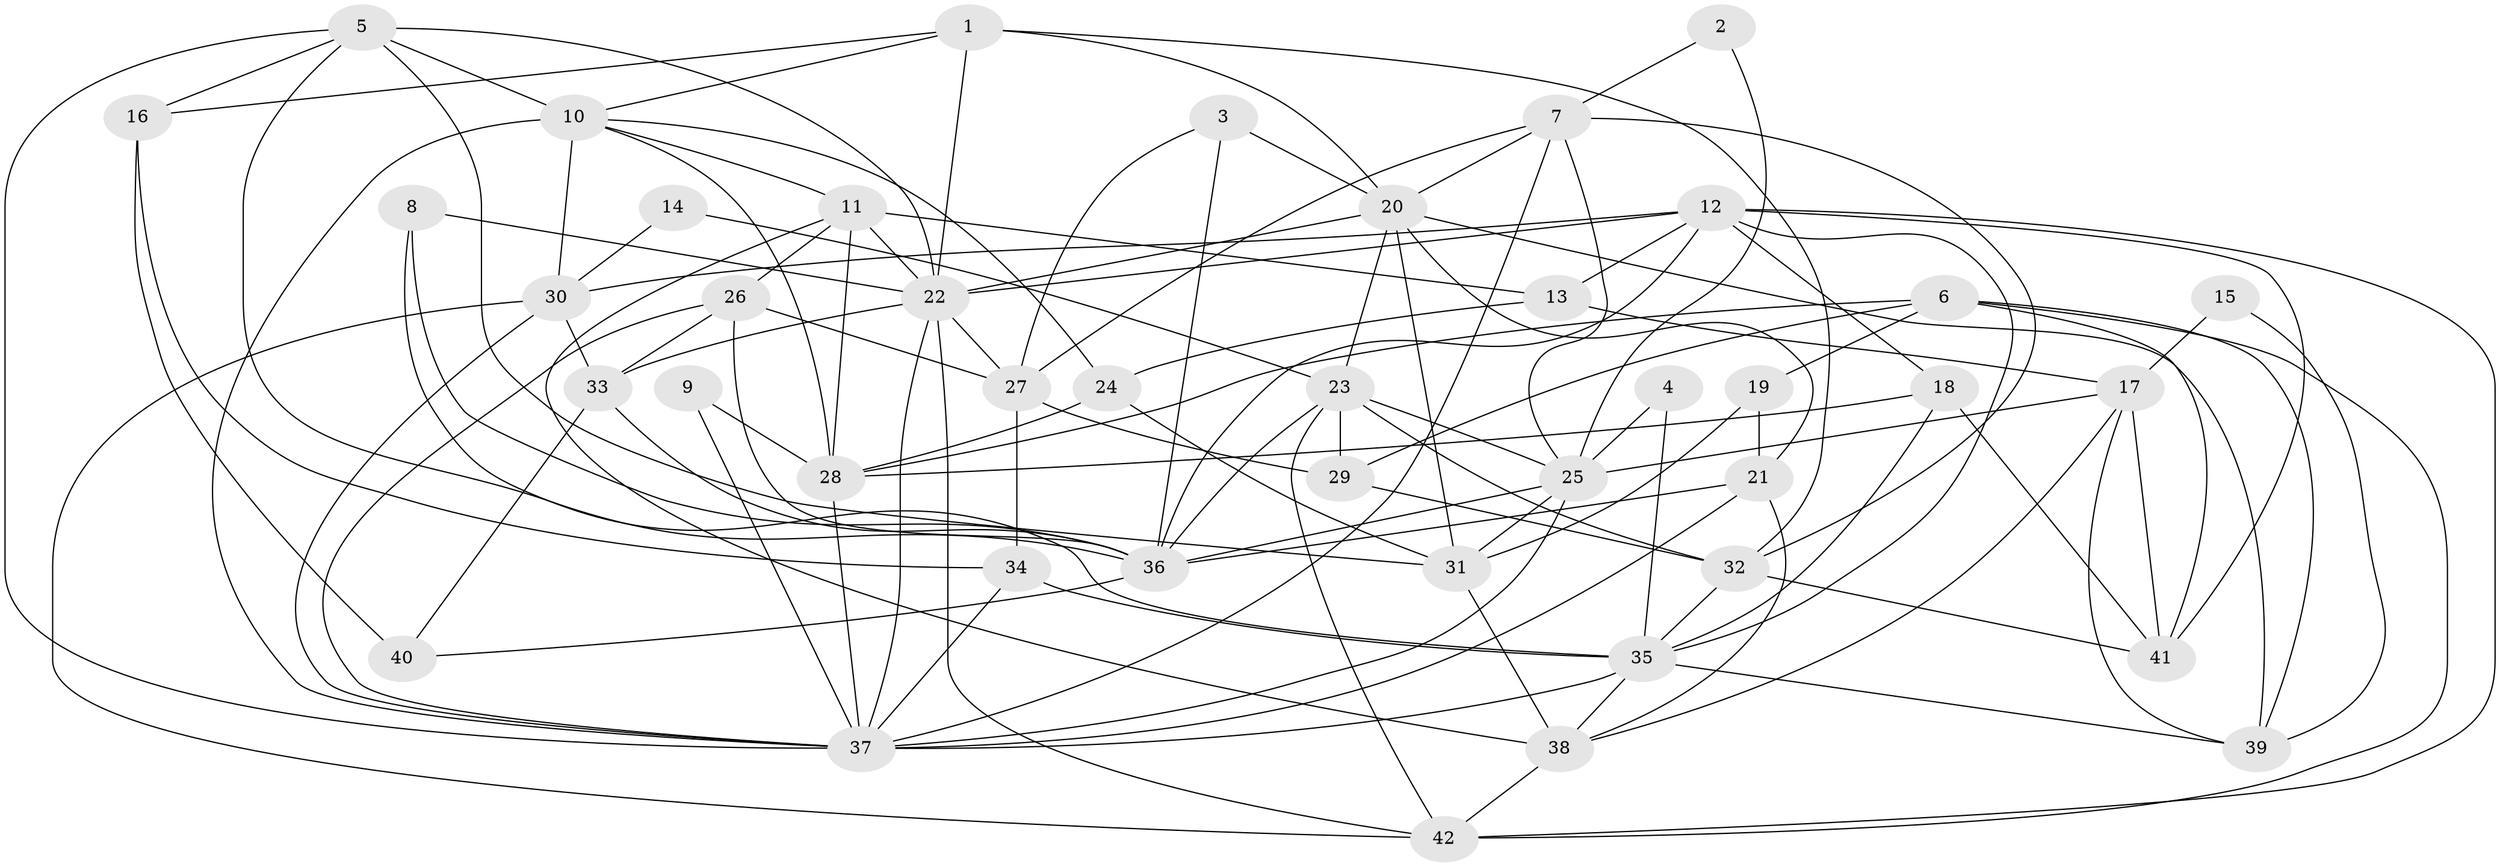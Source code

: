 // original degree distribution, {4: 0.2891566265060241, 2: 0.18072289156626506, 5: 0.18072289156626506, 7: 0.024096385542168676, 6: 0.12048192771084337, 3: 0.1927710843373494, 9: 0.012048192771084338}
// Generated by graph-tools (version 1.1) at 2025/50/03/09/25 03:50:05]
// undirected, 42 vertices, 114 edges
graph export_dot {
graph [start="1"]
  node [color=gray90,style=filled];
  1;
  2;
  3;
  4;
  5;
  6;
  7;
  8;
  9;
  10;
  11;
  12;
  13;
  14;
  15;
  16;
  17;
  18;
  19;
  20;
  21;
  22;
  23;
  24;
  25;
  26;
  27;
  28;
  29;
  30;
  31;
  32;
  33;
  34;
  35;
  36;
  37;
  38;
  39;
  40;
  41;
  42;
  1 -- 10 [weight=1.0];
  1 -- 16 [weight=1.0];
  1 -- 20 [weight=1.0];
  1 -- 22 [weight=1.0];
  1 -- 32 [weight=1.0];
  2 -- 7 [weight=1.0];
  2 -- 25 [weight=1.0];
  3 -- 20 [weight=1.0];
  3 -- 27 [weight=1.0];
  3 -- 36 [weight=1.0];
  4 -- 25 [weight=1.0];
  4 -- 35 [weight=1.0];
  5 -- 10 [weight=1.0];
  5 -- 16 [weight=1.0];
  5 -- 22 [weight=1.0];
  5 -- 31 [weight=1.0];
  5 -- 36 [weight=1.0];
  5 -- 37 [weight=1.0];
  6 -- 19 [weight=1.0];
  6 -- 28 [weight=1.0];
  6 -- 29 [weight=1.0];
  6 -- 39 [weight=1.0];
  6 -- 41 [weight=1.0];
  6 -- 42 [weight=1.0];
  7 -- 20 [weight=1.0];
  7 -- 25 [weight=1.0];
  7 -- 27 [weight=1.0];
  7 -- 32 [weight=1.0];
  7 -- 37 [weight=1.0];
  8 -- 22 [weight=1.0];
  8 -- 35 [weight=1.0];
  8 -- 36 [weight=1.0];
  9 -- 28 [weight=1.0];
  9 -- 37 [weight=1.0];
  10 -- 11 [weight=1.0];
  10 -- 24 [weight=1.0];
  10 -- 28 [weight=1.0];
  10 -- 30 [weight=2.0];
  10 -- 37 [weight=1.0];
  11 -- 13 [weight=1.0];
  11 -- 22 [weight=1.0];
  11 -- 26 [weight=1.0];
  11 -- 28 [weight=2.0];
  11 -- 38 [weight=1.0];
  12 -- 13 [weight=1.0];
  12 -- 18 [weight=1.0];
  12 -- 22 [weight=1.0];
  12 -- 30 [weight=1.0];
  12 -- 35 [weight=1.0];
  12 -- 36 [weight=1.0];
  12 -- 41 [weight=1.0];
  12 -- 42 [weight=1.0];
  13 -- 17 [weight=1.0];
  13 -- 24 [weight=1.0];
  14 -- 23 [weight=1.0];
  14 -- 30 [weight=1.0];
  15 -- 17 [weight=1.0];
  15 -- 39 [weight=1.0];
  16 -- 34 [weight=1.0];
  16 -- 40 [weight=1.0];
  17 -- 25 [weight=1.0];
  17 -- 38 [weight=1.0];
  17 -- 39 [weight=1.0];
  17 -- 41 [weight=1.0];
  18 -- 28 [weight=1.0];
  18 -- 35 [weight=1.0];
  18 -- 41 [weight=1.0];
  19 -- 21 [weight=1.0];
  19 -- 31 [weight=1.0];
  20 -- 21 [weight=2.0];
  20 -- 22 [weight=1.0];
  20 -- 23 [weight=1.0];
  20 -- 31 [weight=1.0];
  20 -- 39 [weight=1.0];
  21 -- 36 [weight=2.0];
  21 -- 37 [weight=1.0];
  21 -- 38 [weight=1.0];
  22 -- 27 [weight=1.0];
  22 -- 33 [weight=1.0];
  22 -- 37 [weight=1.0];
  22 -- 42 [weight=1.0];
  23 -- 25 [weight=1.0];
  23 -- 29 [weight=1.0];
  23 -- 32 [weight=1.0];
  23 -- 36 [weight=1.0];
  23 -- 42 [weight=1.0];
  24 -- 28 [weight=1.0];
  24 -- 31 [weight=1.0];
  25 -- 31 [weight=1.0];
  25 -- 36 [weight=1.0];
  25 -- 37 [weight=1.0];
  26 -- 27 [weight=1.0];
  26 -- 33 [weight=1.0];
  26 -- 36 [weight=1.0];
  26 -- 37 [weight=1.0];
  27 -- 29 [weight=1.0];
  27 -- 34 [weight=1.0];
  28 -- 37 [weight=1.0];
  29 -- 32 [weight=1.0];
  30 -- 33 [weight=1.0];
  30 -- 37 [weight=1.0];
  30 -- 42 [weight=1.0];
  31 -- 38 [weight=1.0];
  32 -- 35 [weight=1.0];
  32 -- 41 [weight=1.0];
  33 -- 36 [weight=1.0];
  33 -- 40 [weight=1.0];
  34 -- 35 [weight=1.0];
  34 -- 37 [weight=1.0];
  35 -- 37 [weight=1.0];
  35 -- 38 [weight=1.0];
  35 -- 39 [weight=1.0];
  36 -- 40 [weight=1.0];
  38 -- 42 [weight=1.0];
}
